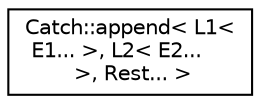 digraph "Graphical Class Hierarchy"
{
  edge [fontname="Helvetica",fontsize="10",labelfontname="Helvetica",labelfontsize="10"];
  node [fontname="Helvetica",fontsize="10",shape=record];
  rankdir="LR";
  Node0 [label="Catch::append\< L1\<\l E1... \>, L2\< E2...\l \>, Rest... \>",height=0.2,width=0.4,color="black", fillcolor="white", style="filled",URL="$structCatch_1_1append_3_01L1_3_01E1_8_8_8_01_4_00_01L2_3_01E2_8_8_8_01_4_00_01Rest_8_8_8_01_4.html"];
}
